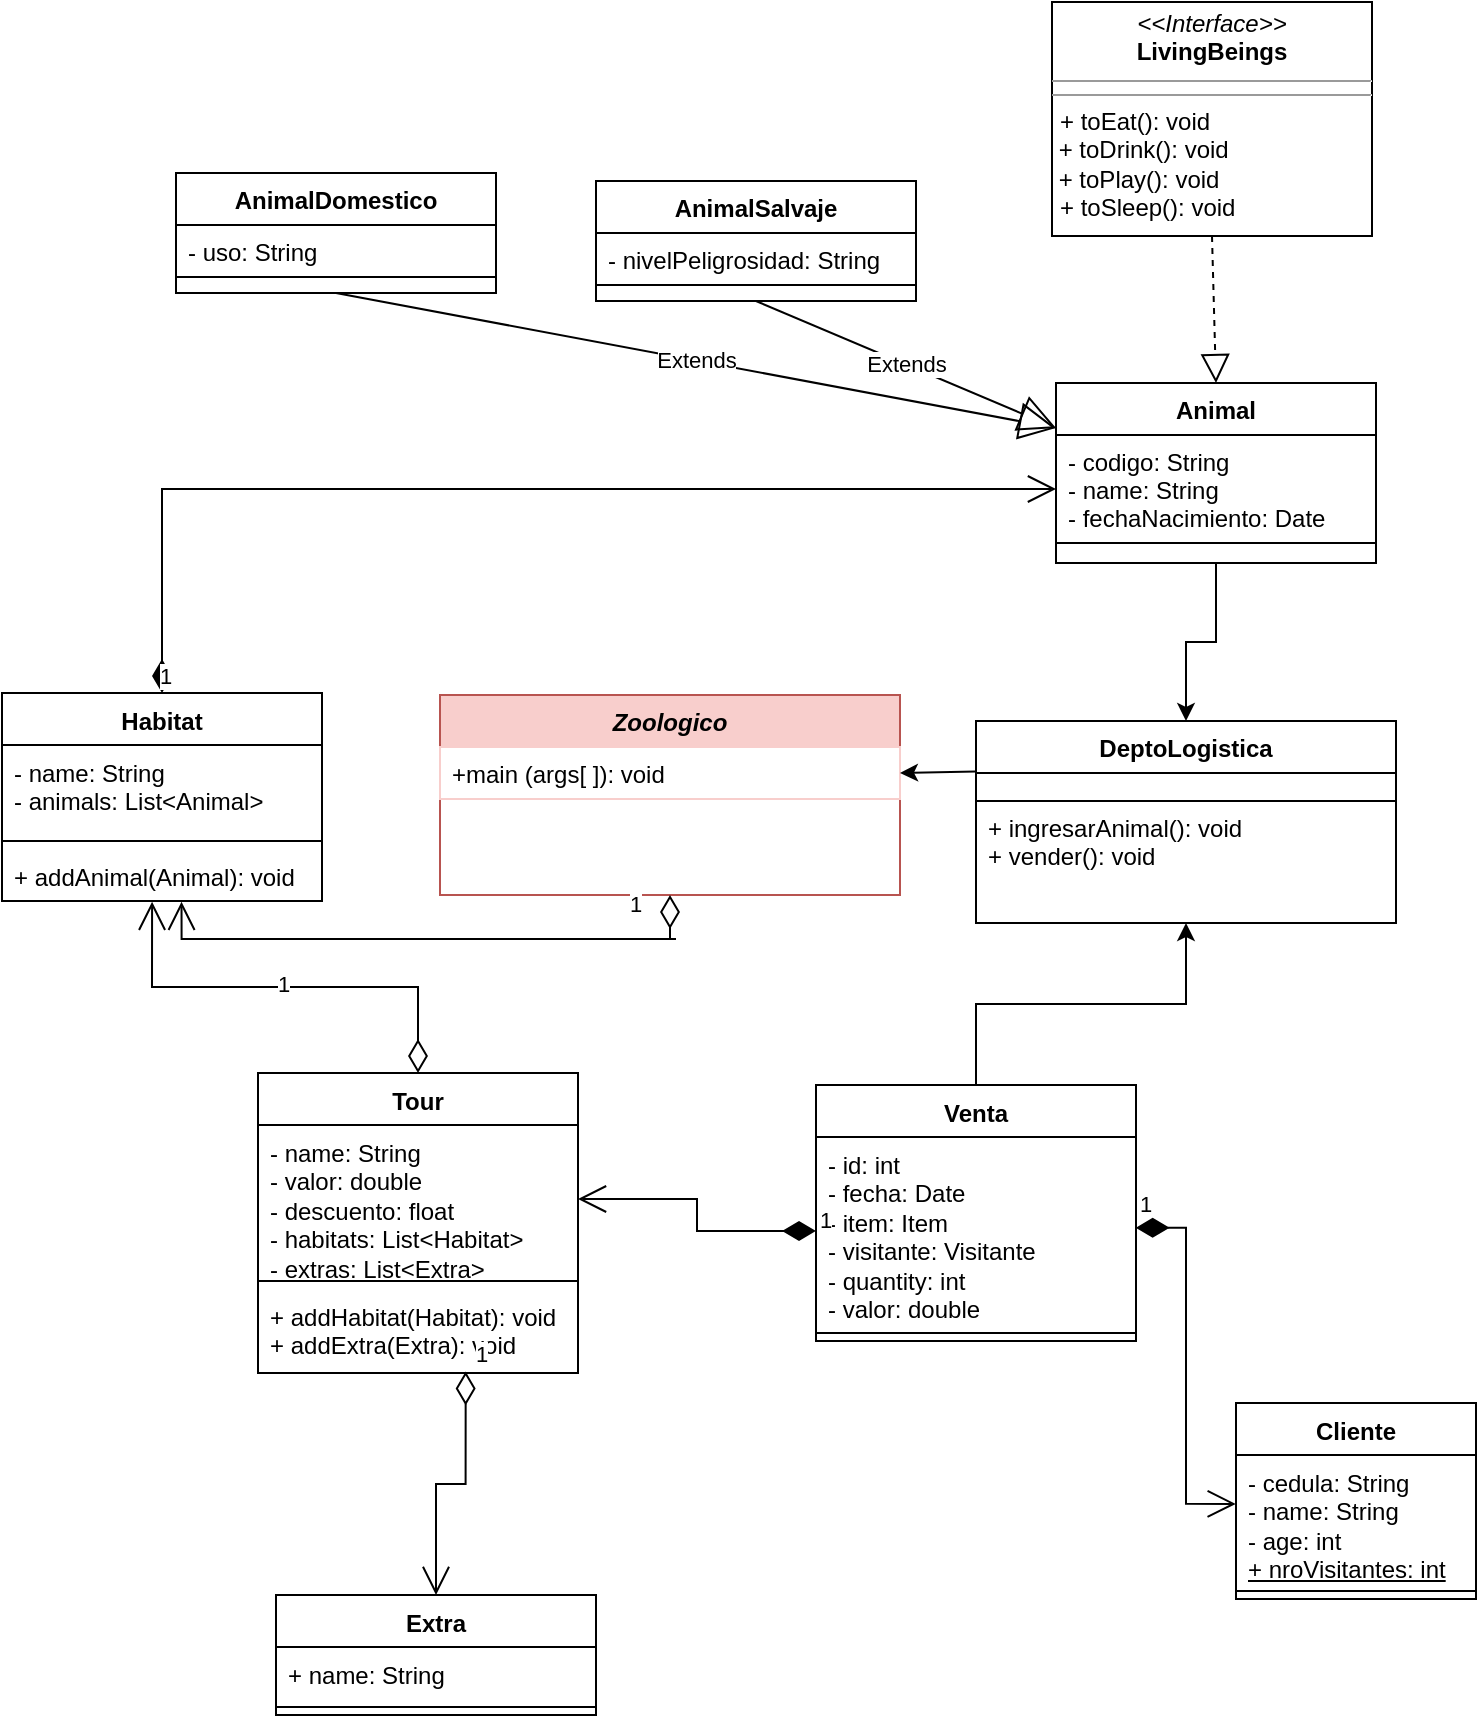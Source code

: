 <mxfile version="21.0.6" type="device"><diagram id="C5RBs43oDa-KdzZeNtuy" name="Page-1"><mxGraphModel dx="2106" dy="1610" grid="1" gridSize="10" guides="1" tooltips="1" connect="1" arrows="1" fold="1" page="1" pageScale="1" pageWidth="827" pageHeight="1169" math="0" shadow="0"><root><mxCell id="WIyWlLk6GJQsqaUBKTNV-0"/><mxCell id="WIyWlLk6GJQsqaUBKTNV-1" parent="WIyWlLk6GJQsqaUBKTNV-0"/><mxCell id="hvy9YelMiyjRJm5P5JkM-31" style="edgeStyle=orthogonalEdgeStyle;rounded=0;orthogonalLoop=1;jettySize=auto;html=1;exitX=0.5;exitY=1;exitDx=0;exitDy=0;entryX=0.5;entryY=0;entryDx=0;entryDy=0;" edge="1" parent="WIyWlLk6GJQsqaUBKTNV-1" source="zkfFHV4jXpPFQw0GAbJ--0" target="RVSIqaGYUrgGBQx0ZEu--0"><mxGeometry relative="1" as="geometry"/></mxCell><mxCell id="zkfFHV4jXpPFQw0GAbJ--0" value="Animal" style="swimlane;fontStyle=1;align=center;verticalAlign=top;childLayout=stackLayout;horizontal=1;startSize=26;horizontalStack=0;resizeParent=1;resizeLast=0;collapsible=1;marginBottom=0;rounded=0;shadow=0;strokeWidth=1;" parent="WIyWlLk6GJQsqaUBKTNV-1" vertex="1"><mxGeometry x="1399" y="360.5" width="160" height="90" as="geometry"><mxRectangle x="230" y="140" width="160" height="26" as="alternateBounds"/></mxGeometry></mxCell><mxCell id="zkfFHV4jXpPFQw0GAbJ--1" value="- codigo: String&#xA;- name: String&#xA;- fechaNacimiento: Date" style="text;align=left;verticalAlign=top;spacingLeft=4;spacingRight=4;overflow=hidden;rotatable=0;points=[[0,0.5],[1,0.5]];portConstraint=eastwest;strokeColor=default;" parent="zkfFHV4jXpPFQw0GAbJ--0" vertex="1"><mxGeometry y="26" width="160" height="54" as="geometry"/></mxCell><mxCell id="zkfFHV4jXpPFQw0GAbJ--6" value="AnimalSalvaje" style="swimlane;fontStyle=1;align=center;verticalAlign=top;childLayout=stackLayout;horizontal=1;startSize=26;horizontalStack=0;resizeParent=1;resizeLast=0;collapsible=1;marginBottom=0;rounded=0;shadow=0;strokeWidth=1;" parent="WIyWlLk6GJQsqaUBKTNV-1" vertex="1"><mxGeometry x="1169" y="259.5" width="160" height="60" as="geometry"><mxRectangle x="130" y="380" width="160" height="26" as="alternateBounds"/></mxGeometry></mxCell><mxCell id="zkfFHV4jXpPFQw0GAbJ--7" value="- nivelPeligrosidad: String&#xA;" style="text;align=left;verticalAlign=top;spacingLeft=4;spacingRight=4;overflow=hidden;rotatable=0;points=[[0,0.5],[1,0.5]];portConstraint=eastwest;strokeColor=default;" parent="zkfFHV4jXpPFQw0GAbJ--6" vertex="1"><mxGeometry y="26" width="160" height="26" as="geometry"/></mxCell><mxCell id="zkfFHV4jXpPFQw0GAbJ--13" value="AnimalDomestico" style="swimlane;fontStyle=1;align=center;verticalAlign=top;childLayout=stackLayout;horizontal=1;startSize=26;horizontalStack=0;resizeParent=1;resizeLast=0;collapsible=1;marginBottom=0;rounded=0;shadow=0;strokeWidth=1;" parent="WIyWlLk6GJQsqaUBKTNV-1" vertex="1"><mxGeometry x="959" y="255.5" width="160" height="60" as="geometry"><mxRectangle x="340" y="380" width="170" height="26" as="alternateBounds"/></mxGeometry></mxCell><mxCell id="zkfFHV4jXpPFQw0GAbJ--14" value="- uso: String" style="text;align=left;verticalAlign=top;spacingLeft=4;spacingRight=4;overflow=hidden;rotatable=0;points=[[0,0.5],[1,0.5]];portConstraint=eastwest;rounded=0;strokeColor=default;" parent="zkfFHV4jXpPFQw0GAbJ--13" vertex="1"><mxGeometry y="26" width="160" height="26" as="geometry"/></mxCell><mxCell id="ENC3BPAU7orgsyACdyQD-1" value="Extends" style="endArrow=block;endSize=16;endFill=0;html=1;rounded=0;exitX=0.5;exitY=1;exitDx=0;exitDy=0;entryX=0;entryY=0.25;entryDx=0;entryDy=0;" parent="WIyWlLk6GJQsqaUBKTNV-1" source="zkfFHV4jXpPFQw0GAbJ--6" target="zkfFHV4jXpPFQw0GAbJ--0" edge="1"><mxGeometry width="160" relative="1" as="geometry"><mxPoint x="115" y="923.5" as="sourcePoint"/><mxPoint x="405" y="483.5" as="targetPoint"/><Array as="points"/><mxPoint as="offset"/></mxGeometry></mxCell><mxCell id="ENC3BPAU7orgsyACdyQD-2" value="Extends" style="endArrow=block;endSize=16;endFill=0;html=1;rounded=0;exitX=0.5;exitY=1;exitDx=0;exitDy=0;entryX=0;entryY=0.25;entryDx=0;entryDy=0;" parent="WIyWlLk6GJQsqaUBKTNV-1" source="zkfFHV4jXpPFQw0GAbJ--13" target="zkfFHV4jXpPFQw0GAbJ--0" edge="1"><mxGeometry x="0.0" width="160" relative="1" as="geometry"><mxPoint x="345" y="973.5" as="sourcePoint"/><mxPoint x="335" y="503.5" as="targetPoint"/><Array as="points"/><mxPoint as="offset"/></mxGeometry></mxCell><mxCell id="0Wp9wwgz9lRHqg1oak7U-0" value="Zoologico" style="swimlane;fontStyle=3;align=center;verticalAlign=top;childLayout=stackLayout;horizontal=1;startSize=26;horizontalStack=0;resizeParent=1;resizeLast=0;collapsible=1;marginBottom=0;rounded=0;shadow=0;strokeWidth=1;fillColor=#f8cecc;strokeColor=#b85450;" parent="WIyWlLk6GJQsqaUBKTNV-1" vertex="1"><mxGeometry x="1091" y="516.5" width="230" height="100" as="geometry"><mxRectangle x="230" y="140" width="160" height="26" as="alternateBounds"/></mxGeometry></mxCell><mxCell id="0Wp9wwgz9lRHqg1oak7U-1" value="+main (args[ ]): void" style="text;align=left;verticalAlign=top;spacingLeft=4;spacingRight=4;overflow=hidden;rotatable=0;points=[[0,0.5],[1,0.5]];portConstraint=eastwest;fillColor=none;strokeColor=#F8CECC;" parent="0Wp9wwgz9lRHqg1oak7U-0" vertex="1"><mxGeometry y="26" width="230" height="26" as="geometry"/></mxCell><mxCell id="RVSIqaGYUrgGBQx0ZEu--0" value="DeptoLogistica" style="swimlane;fontStyle=1;align=center;verticalAlign=top;childLayout=stackLayout;horizontal=1;startSize=26;horizontalStack=0;resizeParent=1;resizeLast=0;collapsible=1;marginBottom=0;rounded=0;shadow=0;strokeWidth=1;" parent="WIyWlLk6GJQsqaUBKTNV-1" vertex="1"><mxGeometry x="1359" y="529.5" width="210" height="101" as="geometry"><mxRectangle x="130" y="380" width="160" height="26" as="alternateBounds"/></mxGeometry></mxCell><mxCell id="RVSIqaGYUrgGBQx0ZEu--1" value="" style="text;align=left;verticalAlign=top;spacingLeft=4;spacingRight=4;overflow=hidden;rotatable=0;points=[[0,0.5],[1,0.5]];portConstraint=eastwest;strokeColor=default;" parent="RVSIqaGYUrgGBQx0ZEu--0" vertex="1"><mxGeometry y="26" width="210" height="14" as="geometry"/></mxCell><mxCell id="RVSIqaGYUrgGBQx0ZEu--2" value="+ ingresarAnimal(): void&#xA;+ vender(): void" style="text;align=left;verticalAlign=top;spacingLeft=4;spacingRight=4;overflow=hidden;rotatable=0;points=[[0,0.5],[1,0.5]];portConstraint=eastwest;rounded=0;shadow=0;html=0;" parent="RVSIqaGYUrgGBQx0ZEu--0" vertex="1"><mxGeometry y="40" width="210" height="50" as="geometry"/></mxCell><mxCell id="RVSIqaGYUrgGBQx0ZEu--4" value="" style="endArrow=classic;html=1;rounded=0;entryX=1;entryY=0.5;entryDx=0;entryDy=0;exitX=0;exitY=0.25;exitDx=0;exitDy=0;" parent="WIyWlLk6GJQsqaUBKTNV-1" source="RVSIqaGYUrgGBQx0ZEu--0" target="0Wp9wwgz9lRHqg1oak7U-1" edge="1"><mxGeometry width="50" height="50" relative="1" as="geometry"><mxPoint x="1117" y="618.5" as="sourcePoint"/><mxPoint x="455" y="733.5" as="targetPoint"/></mxGeometry></mxCell><mxCell id="RQhgMhYggXPzQC_1o_PK-1" value="Cliente" style="swimlane;fontStyle=1;align=center;verticalAlign=top;childLayout=stackLayout;horizontal=1;startSize=26;horizontalStack=0;resizeParent=1;resizeParentMax=0;resizeLast=0;collapsible=1;marginBottom=0;whiteSpace=wrap;html=1;" parent="WIyWlLk6GJQsqaUBKTNV-1" vertex="1"><mxGeometry x="1489" y="870.5" width="120" height="98" as="geometry"/></mxCell><mxCell id="RQhgMhYggXPzQC_1o_PK-2" value="- cedula: String&lt;div&gt;- name: String&amp;nbsp;&lt;br&gt;- age: int&lt;br&gt;&lt;u&gt;+ nroVisitantes: int&lt;/u&gt;&lt;/div&gt;" style="text;strokeColor=none;fillColor=none;align=left;verticalAlign=top;spacingLeft=4;spacingRight=4;overflow=hidden;rotatable=0;points=[[0,0.5],[1,0.5]];portConstraint=eastwest;whiteSpace=wrap;html=1;" parent="RQhgMhYggXPzQC_1o_PK-1" vertex="1"><mxGeometry y="26" width="120" height="64" as="geometry"/></mxCell><mxCell id="RQhgMhYggXPzQC_1o_PK-3" value="" style="line;strokeWidth=1;fillColor=none;align=left;verticalAlign=middle;spacingTop=-1;spacingLeft=3;spacingRight=3;rotatable=0;labelPosition=right;points=[];portConstraint=eastwest;strokeColor=inherit;" parent="RQhgMhYggXPzQC_1o_PK-1" vertex="1"><mxGeometry y="90" width="120" height="8" as="geometry"/></mxCell><mxCell id="WTOS5kTcjtngTTbWJFP7-2" value="Habitat" style="swimlane;fontStyle=1;align=center;verticalAlign=top;childLayout=stackLayout;horizontal=1;startSize=26;horizontalStack=0;resizeParent=1;resizeParentMax=0;resizeLast=0;collapsible=1;marginBottom=0;whiteSpace=wrap;html=1;" parent="WIyWlLk6GJQsqaUBKTNV-1" vertex="1"><mxGeometry x="872" y="515.5" width="160" height="104" as="geometry"/></mxCell><mxCell id="WTOS5kTcjtngTTbWJFP7-3" value="- name: String&lt;br&gt;- animals: List&amp;lt;Animal&amp;gt;" style="text;strokeColor=none;fillColor=none;align=left;verticalAlign=top;spacingLeft=4;spacingRight=4;overflow=hidden;rotatable=0;points=[[0,0.5],[1,0.5]];portConstraint=eastwest;whiteSpace=wrap;html=1;" parent="WTOS5kTcjtngTTbWJFP7-2" vertex="1"><mxGeometry y="26" width="160" height="44" as="geometry"/></mxCell><mxCell id="WTOS5kTcjtngTTbWJFP7-4" value="" style="line;strokeWidth=1;fillColor=none;align=left;verticalAlign=middle;spacingTop=-1;spacingLeft=3;spacingRight=3;rotatable=0;labelPosition=right;points=[];portConstraint=eastwest;strokeColor=inherit;" parent="WTOS5kTcjtngTTbWJFP7-2" vertex="1"><mxGeometry y="70" width="160" height="8" as="geometry"/></mxCell><mxCell id="WTOS5kTcjtngTTbWJFP7-5" value="+ addAnimal(Animal): void" style="text;strokeColor=none;fillColor=none;align=left;verticalAlign=top;spacingLeft=4;spacingRight=4;overflow=hidden;rotatable=0;points=[[0,0.5],[1,0.5]];portConstraint=eastwest;whiteSpace=wrap;html=1;" parent="WTOS5kTcjtngTTbWJFP7-2" vertex="1"><mxGeometry y="78" width="160" height="26" as="geometry"/></mxCell><mxCell id="WTOS5kTcjtngTTbWJFP7-6" value="Tour" style="swimlane;fontStyle=1;align=center;verticalAlign=top;childLayout=stackLayout;horizontal=1;startSize=26;horizontalStack=0;resizeParent=1;resizeParentMax=0;resizeLast=0;collapsible=1;marginBottom=0;whiteSpace=wrap;html=1;" parent="WIyWlLk6GJQsqaUBKTNV-1" vertex="1"><mxGeometry x="1000" y="705.5" width="160" height="150" as="geometry"/></mxCell><mxCell id="WTOS5kTcjtngTTbWJFP7-7" value="&lt;div&gt;- name: String&lt;/div&gt;&lt;div&gt;- valor: double&lt;/div&gt;&lt;div&gt;- descuento: float&lt;br&gt;&lt;/div&gt;&lt;div&gt;- habitats: List&amp;lt;Habitat&amp;gt;&lt;/div&gt;&lt;div&gt;- extras: List&amp;lt;Extra&amp;gt;&lt;/div&gt;" style="text;strokeColor=none;fillColor=none;align=left;verticalAlign=top;spacingLeft=4;spacingRight=4;overflow=hidden;rotatable=0;points=[[0,0.5],[1,0.5]];portConstraint=eastwest;whiteSpace=wrap;html=1;" parent="WTOS5kTcjtngTTbWJFP7-6" vertex="1"><mxGeometry y="26" width="160" height="74" as="geometry"/></mxCell><mxCell id="WTOS5kTcjtngTTbWJFP7-8" value="" style="line;strokeWidth=1;fillColor=none;align=left;verticalAlign=middle;spacingTop=-1;spacingLeft=3;spacingRight=3;rotatable=0;labelPosition=right;points=[];portConstraint=eastwest;strokeColor=inherit;" parent="WTOS5kTcjtngTTbWJFP7-6" vertex="1"><mxGeometry y="100" width="160" height="8" as="geometry"/></mxCell><mxCell id="WTOS5kTcjtngTTbWJFP7-9" value="&lt;div&gt;+ addHabitat(Habitat): void&lt;/div&gt;&lt;div&gt;+ addExtra(Extra): void&lt;/div&gt;" style="text;strokeColor=none;fillColor=none;align=left;verticalAlign=top;spacingLeft=4;spacingRight=4;overflow=hidden;rotatable=0;points=[[0,0.5],[1,0.5]];portConstraint=eastwest;whiteSpace=wrap;html=1;" parent="WTOS5kTcjtngTTbWJFP7-6" vertex="1"><mxGeometry y="108" width="160" height="42" as="geometry"/></mxCell><mxCell id="WTOS5kTcjtngTTbWJFP7-11" value="1" style="endArrow=open;html=1;endSize=12;startArrow=diamondThin;startSize=14;startFill=1;edgeStyle=orthogonalEdgeStyle;align=left;verticalAlign=bottom;rounded=0;" parent="WIyWlLk6GJQsqaUBKTNV-1" source="WTOS5kTcjtngTTbWJFP7-2" target="zkfFHV4jXpPFQw0GAbJ--1" edge="1"><mxGeometry x="-1" y="3" relative="1" as="geometry"><mxPoint x="605" y="538.5" as="sourcePoint"/><mxPoint x="555" y="538.5" as="targetPoint"/></mxGeometry></mxCell><mxCell id="WTOS5kTcjtngTTbWJFP7-12" value="1" style="endArrow=open;html=1;endSize=12;startArrow=diamondThin;startSize=14;startFill=0;edgeStyle=orthogonalEdgeStyle;align=left;verticalAlign=bottom;rounded=0;exitX=0.5;exitY=0;exitDx=0;exitDy=0;entryX=0.469;entryY=1.014;entryDx=0;entryDy=0;entryPerimeter=0;" parent="WIyWlLk6GJQsqaUBKTNV-1" source="WTOS5kTcjtngTTbWJFP7-6" target="WTOS5kTcjtngTTbWJFP7-5" edge="1"><mxGeometry x="0.058" y="7" relative="1" as="geometry"><mxPoint x="617" y="498.5" as="sourcePoint"/><mxPoint x="777" y="498.5" as="targetPoint"/><mxPoint as="offset"/></mxGeometry></mxCell><mxCell id="WTOS5kTcjtngTTbWJFP7-31" value="&lt;p style=&quot;margin:0px;margin-top:4px;text-align:center;&quot;&gt;&lt;i&gt;&amp;lt;&amp;lt;Interface&amp;gt;&amp;gt;&lt;/i&gt;&lt;br&gt;&lt;b&gt;LivingBeings&lt;/b&gt;&lt;/p&gt;&lt;hr size=&quot;1&quot;&gt;&lt;hr size=&quot;1&quot;&gt;&lt;p style=&quot;margin:0px;margin-left:4px;&quot;&gt;+ toEat(): void&lt;/p&gt;&lt;div&gt;&amp;nbsp;+ toDrink(): void &lt;br&gt;&lt;/div&gt;&lt;div&gt;&amp;nbsp;+ toPlay(): void&lt;/div&gt;&lt;p style=&quot;margin:0px;margin-left:4px;&quot;&gt;+ toSleep(): void&lt;/p&gt;" style="verticalAlign=top;align=left;overflow=fill;fontSize=12;fontFamily=Helvetica;html=1;whiteSpace=wrap;" parent="WIyWlLk6GJQsqaUBKTNV-1" vertex="1"><mxGeometry x="1397" y="170" width="160" height="117" as="geometry"/></mxCell><mxCell id="hvy9YelMiyjRJm5P5JkM-30" style="edgeStyle=orthogonalEdgeStyle;rounded=0;orthogonalLoop=1;jettySize=auto;html=1;exitX=0.5;exitY=0;exitDx=0;exitDy=0;entryX=0.5;entryY=1;entryDx=0;entryDy=0;" edge="1" parent="WIyWlLk6GJQsqaUBKTNV-1" source="hvy9YelMiyjRJm5P5JkM-0" target="RVSIqaGYUrgGBQx0ZEu--0"><mxGeometry relative="1" as="geometry"/></mxCell><mxCell id="hvy9YelMiyjRJm5P5JkM-0" value="Venta" style="swimlane;fontStyle=1;align=center;verticalAlign=top;childLayout=stackLayout;horizontal=1;startSize=26;horizontalStack=0;resizeParent=1;resizeParentMax=0;resizeLast=0;collapsible=1;marginBottom=0;whiteSpace=wrap;html=1;" vertex="1" parent="WIyWlLk6GJQsqaUBKTNV-1"><mxGeometry x="1279" y="711.5" width="160" height="128" as="geometry"/></mxCell><mxCell id="hvy9YelMiyjRJm5P5JkM-1" value="&lt;div&gt;- id: int&lt;/div&gt;&lt;div&gt;- fecha: Date&lt;br&gt;&lt;/div&gt;&lt;div&gt;- item: Item&lt;/div&gt;&lt;div&gt;- visitante: Visitante&lt;/div&gt;&lt;div&gt;- quantity: int&lt;br&gt;&lt;/div&gt;&lt;div&gt;- valor: double&lt;br&gt;&lt;/div&gt;" style="text;strokeColor=none;fillColor=none;align=left;verticalAlign=top;spacingLeft=4;spacingRight=4;overflow=hidden;rotatable=0;points=[[0,0.5],[1,0.5]];portConstraint=eastwest;whiteSpace=wrap;html=1;" vertex="1" parent="hvy9YelMiyjRJm5P5JkM-0"><mxGeometry y="26" width="160" height="94" as="geometry"/></mxCell><mxCell id="hvy9YelMiyjRJm5P5JkM-2" value="" style="line;strokeWidth=1;fillColor=none;align=left;verticalAlign=middle;spacingTop=-1;spacingLeft=3;spacingRight=3;rotatable=0;labelPosition=right;points=[];portConstraint=eastwest;strokeColor=inherit;" vertex="1" parent="hvy9YelMiyjRJm5P5JkM-0"><mxGeometry y="120" width="160" height="8" as="geometry"/></mxCell><mxCell id="hvy9YelMiyjRJm5P5JkM-4" value="1" style="endArrow=open;html=1;endSize=12;startArrow=diamondThin;startSize=14;startFill=1;edgeStyle=orthogonalEdgeStyle;align=left;verticalAlign=bottom;rounded=0;exitX=0;exitY=0.5;exitDx=0;exitDy=0;entryX=1;entryY=0.5;entryDx=0;entryDy=0;" edge="1" parent="WIyWlLk6GJQsqaUBKTNV-1" source="hvy9YelMiyjRJm5P5JkM-1" target="WTOS5kTcjtngTTbWJFP7-7"><mxGeometry x="-1" y="3" relative="1" as="geometry"><mxPoint x="267" y="968.5" as="sourcePoint"/><mxPoint x="187" y="968.5" as="targetPoint"/></mxGeometry></mxCell><mxCell id="hvy9YelMiyjRJm5P5JkM-5" value="" style="endArrow=block;dashed=1;endFill=0;endSize=12;html=1;rounded=0;exitX=0.5;exitY=1;exitDx=0;exitDy=0;entryX=0.5;entryY=0;entryDx=0;entryDy=0;" edge="1" parent="WIyWlLk6GJQsqaUBKTNV-1" source="WTOS5kTcjtngTTbWJFP7-31" target="zkfFHV4jXpPFQw0GAbJ--0"><mxGeometry width="160" relative="1" as="geometry"><mxPoint x="507" y="338.5" as="sourcePoint"/><mxPoint x="667" y="338.5" as="targetPoint"/></mxGeometry></mxCell><mxCell id="hvy9YelMiyjRJm5P5JkM-8" value="1" style="endArrow=open;html=1;endSize=12;startArrow=diamondThin;startSize=14;startFill=0;edgeStyle=orthogonalEdgeStyle;align=left;verticalAlign=bottom;rounded=0;entryX=0.561;entryY=1.014;entryDx=0;entryDy=0;entryPerimeter=0;exitX=0.5;exitY=1;exitDx=0;exitDy=0;" edge="1" parent="WIyWlLk6GJQsqaUBKTNV-1" source="0Wp9wwgz9lRHqg1oak7U-0" target="WTOS5kTcjtngTTbWJFP7-5"><mxGeometry x="-0.657" y="-9" relative="1" as="geometry"><mxPoint x="707" y="658.5" as="sourcePoint"/><mxPoint x="897" y="643.5" as="targetPoint"/><Array as="points"><mxPoint x="1209" y="638.5"/><mxPoint x="1029" y="638.5"/></Array><mxPoint as="offset"/></mxGeometry></mxCell><mxCell id="hvy9YelMiyjRJm5P5JkM-9" value="1" style="endArrow=open;html=1;endSize=12;startArrow=diamondThin;startSize=14;startFill=1;edgeStyle=orthogonalEdgeStyle;align=left;verticalAlign=bottom;rounded=0;entryX=-0.001;entryY=0.382;entryDx=0;entryDy=0;entryPerimeter=0;exitX=0.999;exitY=0.483;exitDx=0;exitDy=0;exitPerimeter=0;" edge="1" parent="WIyWlLk6GJQsqaUBKTNV-1" source="hvy9YelMiyjRJm5P5JkM-1" target="RQhgMhYggXPzQC_1o_PK-2"><mxGeometry x="-1" y="3" relative="1" as="geometry"><mxPoint x="527" y="988.5" as="sourcePoint"/><mxPoint x="687" y="985.88" as="targetPoint"/></mxGeometry></mxCell><mxCell id="hvy9YelMiyjRJm5P5JkM-10" value="Extra" style="swimlane;fontStyle=1;align=center;verticalAlign=top;childLayout=stackLayout;horizontal=1;startSize=26;horizontalStack=0;resizeParent=1;resizeParentMax=0;resizeLast=0;collapsible=1;marginBottom=0;whiteSpace=wrap;html=1;" vertex="1" parent="WIyWlLk6GJQsqaUBKTNV-1"><mxGeometry x="1009" y="966.5" width="160" height="60" as="geometry"/></mxCell><mxCell id="hvy9YelMiyjRJm5P5JkM-11" value="+ name: String" style="text;strokeColor=none;fillColor=none;align=left;verticalAlign=top;spacingLeft=4;spacingRight=4;overflow=hidden;rotatable=0;points=[[0,0.5],[1,0.5]];portConstraint=eastwest;whiteSpace=wrap;html=1;" vertex="1" parent="hvy9YelMiyjRJm5P5JkM-10"><mxGeometry y="26" width="160" height="26" as="geometry"/></mxCell><mxCell id="hvy9YelMiyjRJm5P5JkM-12" value="" style="line;strokeWidth=1;fillColor=none;align=left;verticalAlign=middle;spacingTop=-1;spacingLeft=3;spacingRight=3;rotatable=0;labelPosition=right;points=[];portConstraint=eastwest;strokeColor=inherit;" vertex="1" parent="hvy9YelMiyjRJm5P5JkM-10"><mxGeometry y="52" width="160" height="8" as="geometry"/></mxCell><mxCell id="hvy9YelMiyjRJm5P5JkM-25" value="1" style="endArrow=open;html=1;endSize=12;startArrow=diamondThin;startSize=14;startFill=0;edgeStyle=orthogonalEdgeStyle;align=left;verticalAlign=bottom;rounded=0;exitX=0.649;exitY=0.982;exitDx=0;exitDy=0;exitPerimeter=0;" edge="1" parent="WIyWlLk6GJQsqaUBKTNV-1" source="WTOS5kTcjtngTTbWJFP7-9" target="hvy9YelMiyjRJm5P5JkM-10"><mxGeometry x="-1" y="3" relative="1" as="geometry"><mxPoint x="947" y="688.5" as="sourcePoint"/><mxPoint x="1107" y="688.5" as="targetPoint"/></mxGeometry></mxCell></root></mxGraphModel></diagram></mxfile>